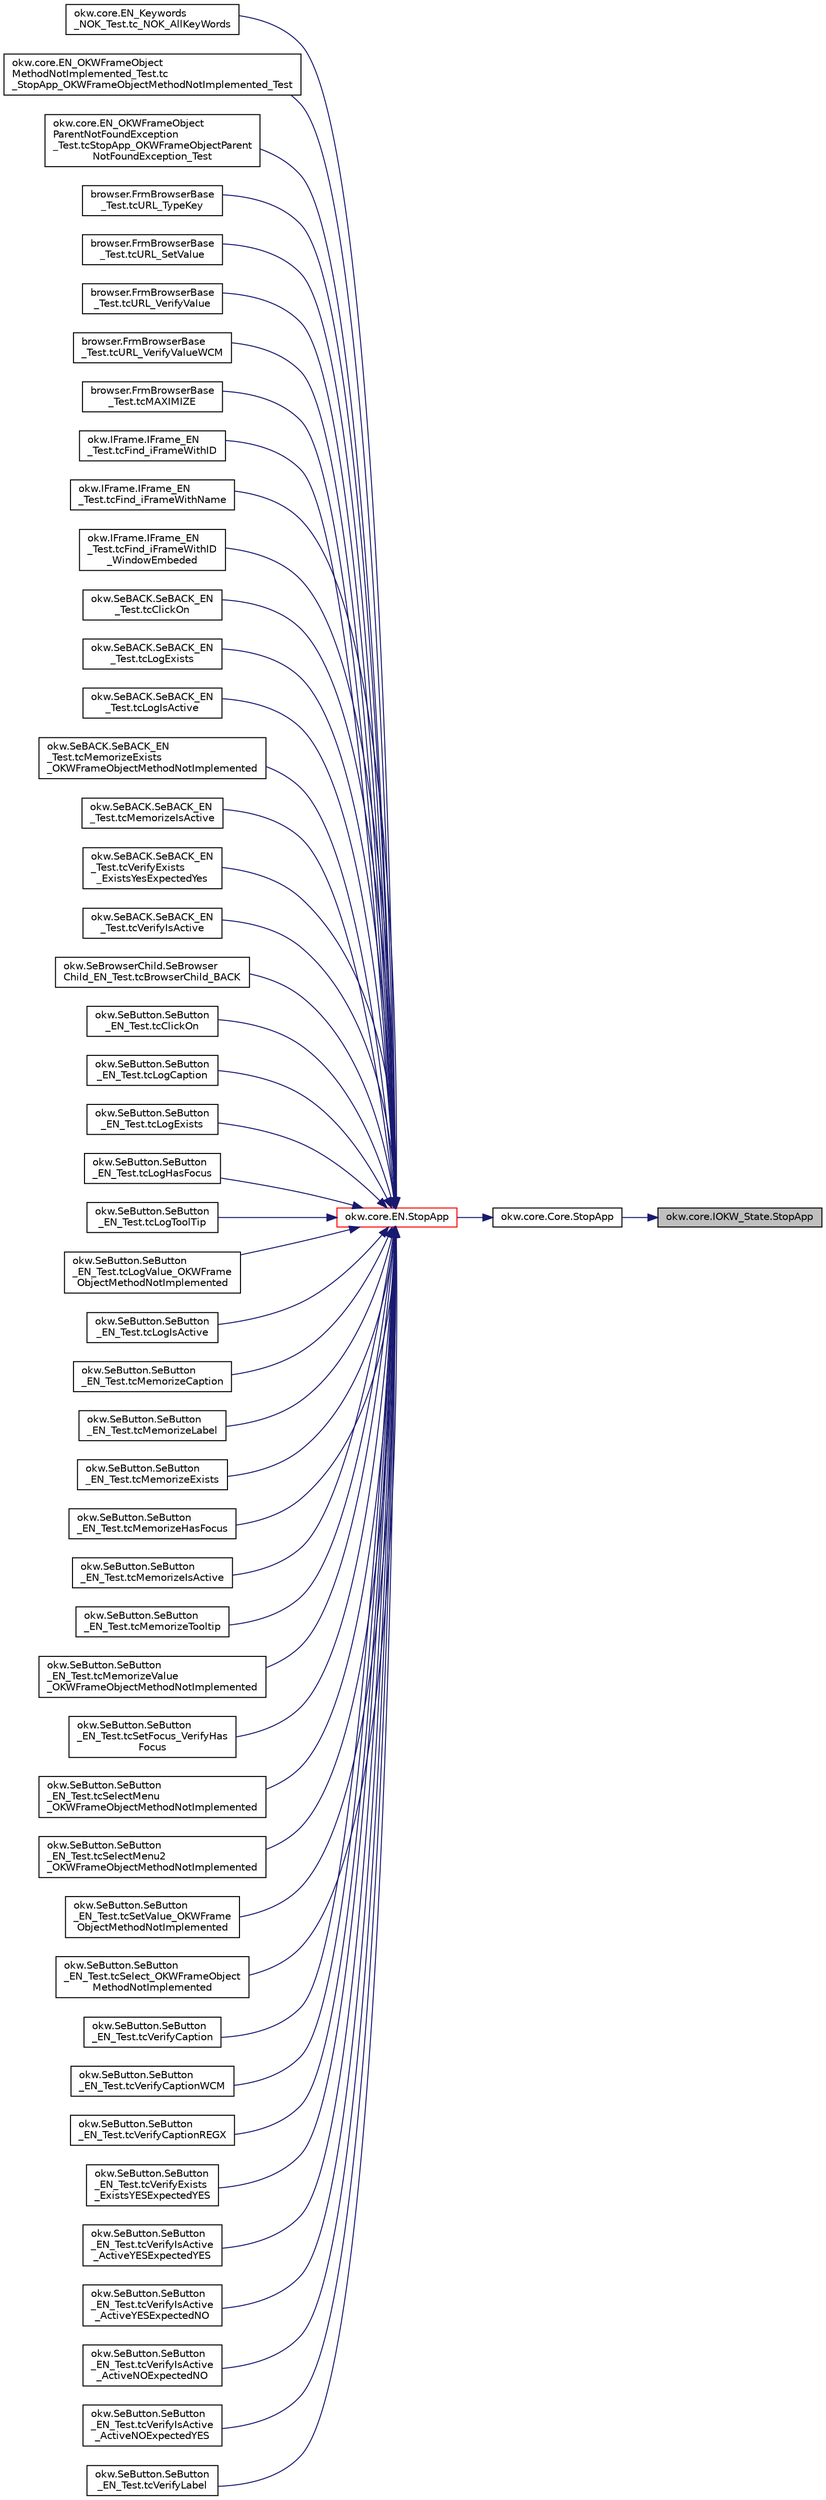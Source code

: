 digraph "okw.core.IOKW_State.StopApp"
{
 // INTERACTIVE_SVG=YES
 // LATEX_PDF_SIZE
  edge [fontname="Helvetica",fontsize="10",labelfontname="Helvetica",labelfontsize="10"];
  node [fontname="Helvetica",fontsize="10",shape=record];
  rankdir="RL";
  Node3243 [label="okw.core.IOKW_State.StopApp",height=0.2,width=0.4,color="black", fillcolor="grey75", style="filled", fontcolor="black",tooltip="Beendet eine gegebene Anwendung."];
  Node3243 -> Node3244 [dir="back",color="midnightblue",fontsize="10",style="solid",fontname="Helvetica"];
  Node3244 [label="okw.core.Core.StopApp",height=0.2,width=0.4,color="black", fillcolor="white", style="filled",URL="$classokw_1_1core_1_1_core.html#a13d953a145a5e1bc776785f8433ba69c",tooltip="Beendet eine gegebene Anwendung."];
  Node3244 -> Node3245 [dir="back",color="midnightblue",fontsize="10",style="solid",fontname="Helvetica"];
  Node3245 [label="okw.core.EN.StopApp",height=0.2,width=0.4,color="red", fillcolor="white", style="filled",URL="$classokw_1_1core_1_1_e_n.html#aba06d28c60512e1dc55902403abbd3f6",tooltip="Beendet eine gegebene Anwendung."];
  Node3245 -> Node3246 [dir="back",color="midnightblue",fontsize="10",style="solid",fontname="Helvetica"];
  Node3246 [label="okw.core.EN_Keywords\l_NOK_Test.tc_NOK_AllKeyWords",height=0.2,width=0.4,color="black", fillcolor="white", style="filled",URL="$classokw_1_1core_1_1_e_n___keywords___n_o_k___test.html#a81a960a2341dfb0e27da7871291c84dc",tooltip="Prüft methoden aufruf für einen einfachen Click."];
  Node3245 -> Node3247 [dir="back",color="midnightblue",fontsize="10",style="solid",fontname="Helvetica"];
  Node3247 [label="okw.core.EN_OKWFrameObject\lMethodNotImplemented_Test.tc\l_StopApp_OKWFrameObjectMethodNotImplemented_Test",height=0.2,width=0.4,color="black", fillcolor="white", style="filled",URL="$classokw_1_1core_1_1_e_n___o_k_w_frame_object_method_not_implemented___test.html#aa4a223d5b3bbca6172d688d79d5a4b37",tooltip="Prüft ob die Ausnahme OKWFrameObjectMethodNotImplemented von StopApp( AppName ) ausgelöst wird,..."];
  Node3245 -> Node3248 [dir="back",color="midnightblue",fontsize="10",style="solid",fontname="Helvetica"];
  Node3248 [label="okw.core.EN_OKWFrameObject\lParentNotFoundException\l_Test.tcStopApp_OKWFrameObjectParent\lNotFoundException_Test",height=0.2,width=0.4,color="black", fillcolor="white", style="filled",URL="$classokw_1_1core_1_1_e_n___o_k_w_frame_object_parent_not_found_exception___test.html#ae7055b243cb1586845dad1c26a0569b2",tooltip="Prüft ob die Ausnahme OKWFrameObjectParentNotFoundException ausgelöst wird, wenn das Frame zur gegebe..."];
  Node3245 -> Node3249 [dir="back",color="midnightblue",fontsize="10",style="solid",fontname="Helvetica"];
  Node3249 [label="browser.FrmBrowserBase\l_Test.tcURL_TypeKey",height=0.2,width=0.4,color="black", fillcolor="white", style="filled",URL="$classbrowser_1_1_frm_browser_base___test.html#a92a9bd4a76e27cda9ad2d68e0707240c",tooltip="Testet das Schlüsselwort TypeKey( FN, Val ) der Klasse SeURL."];
  Node3245 -> Node3250 [dir="back",color="midnightblue",fontsize="10",style="solid",fontname="Helvetica"];
  Node3250 [label="browser.FrmBrowserBase\l_Test.tcURL_SetValue",height=0.2,width=0.4,color="black", fillcolor="white", style="filled",URL="$classbrowser_1_1_frm_browser_base___test.html#aeec8207d2b5d95d4a5df71d83176f06e",tooltip="Testet das Schlüsselwort SetValue( FN ) der Klasse SeURL."];
  Node3245 -> Node3251 [dir="back",color="midnightblue",fontsize="10",style="solid",fontname="Helvetica"];
  Node3251 [label="browser.FrmBrowserBase\l_Test.tcURL_VerifyValue",height=0.2,width=0.4,color="black", fillcolor="white", style="filled",URL="$classbrowser_1_1_frm_browser_base___test.html#ad01c53c3708838d512938da461830fd9",tooltip="Testet das Schlüsselwort VerifyValueWCM( FN ) für das Virtuelle-GUI-Adapter URL Prüfen."];
  Node3245 -> Node3252 [dir="back",color="midnightblue",fontsize="10",style="solid",fontname="Helvetica"];
  Node3252 [label="browser.FrmBrowserBase\l_Test.tcURL_VerifyValueWCM",height=0.2,width=0.4,color="black", fillcolor="white", style="filled",URL="$classbrowser_1_1_frm_browser_base___test.html#a5e58bf20d8282c9d70074171013081fc",tooltip="Testet das Schlüsselwort VerifyValueWCM( FN ) für das Virtuelle-GUI-Adapter URL Prüfen."];
  Node3245 -> Node3253 [dir="back",color="midnightblue",fontsize="10",style="solid",fontname="Helvetica"];
  Node3253 [label="browser.FrmBrowserBase\l_Test.tcMAXIMIZE",height=0.2,width=0.4,color="black", fillcolor="white", style="filled",URL="$classbrowser_1_1_frm_browser_base___test.html#a89cb7ef0c50ef2010d3e5dafa639e54a",tooltip="Testet das Schlüsselwort VerifyValueWCM( FN ) für das Virtuelle-GUI-Adapter URL Prüfen."];
  Node3245 -> Node3254 [dir="back",color="midnightblue",fontsize="10",style="solid",fontname="Helvetica"];
  Node3254 [label="okw.IFrame.IFrame_EN\l_Test.tcFind_iFrameWithID",height=0.2,width=0.4,color="black", fillcolor="white", style="filled",URL="$classokw_1_1_i_frame_1_1_i_frame___e_n___test.html#ab1e815f02e65054073caf3ebc7419b7d",tooltip="Testet die Implementierung des Schlüsselwortes ClickOn( FN ) für Klasse SeBACK ."];
  Node3245 -> Node3255 [dir="back",color="midnightblue",fontsize="10",style="solid",fontname="Helvetica"];
  Node3255 [label="okw.IFrame.IFrame_EN\l_Test.tcFind_iFrameWithName",height=0.2,width=0.4,color="black", fillcolor="white", style="filled",URL="$classokw_1_1_i_frame_1_1_i_frame___e_n___test.html#a7dd33e09d8a90379b6007fffd3b79684",tooltip="Testet die Implementierung des Schlüsselwortes ClickOn( FN ) für Klasse SeBACK ."];
  Node3245 -> Node3256 [dir="back",color="midnightblue",fontsize="10",style="solid",fontname="Helvetica"];
  Node3256 [label="okw.IFrame.IFrame_EN\l_Test.tcFind_iFrameWithID\l_WindowEmbeded",height=0.2,width=0.4,color="black", fillcolor="white", style="filled",URL="$classokw_1_1_i_frame_1_1_i_frame___e_n___test.html#a7aaaee2e40921df4f548e8c908f2935b",tooltip="Testet die Implementierung des Schlüsselwortes ClickOn( FN ) für Klasse SeBACK ."];
  Node3245 -> Node3257 [dir="back",color="midnightblue",fontsize="10",style="solid",fontname="Helvetica"];
  Node3257 [label="okw.SeBACK.SeBACK_EN\l_Test.tcClickOn",height=0.2,width=0.4,color="black", fillcolor="white", style="filled",URL="$classokw_1_1_se_b_a_c_k_1_1_se_b_a_c_k___e_n___test.html#a0e32291310df90adbd08934a4dafd595",tooltip="Testet die Implementierung des Schlüsselwortes ClickOn( FN ) für Klasse SeBACK ."];
  Node3245 -> Node3258 [dir="back",color="midnightblue",fontsize="10",style="solid",fontname="Helvetica"];
  Node3258 [label="okw.SeBACK.SeBACK_EN\l_Test.tcLogExists",height=0.2,width=0.4,color="black", fillcolor="white", style="filled",URL="$classokw_1_1_se_b_a_c_k_1_1_se_b_a_c_k___e_n___test.html#a6a172b2a85fe0db31d46183048be94cc",tooltip="Testet das Schlüsselwort LogExists( FN ) eines SeBACK Prüfen."];
  Node3245 -> Node3259 [dir="back",color="midnightblue",fontsize="10",style="solid",fontname="Helvetica"];
  Node3259 [label="okw.SeBACK.SeBACK_EN\l_Test.tcLogIsActive",height=0.2,width=0.4,color="black", fillcolor="white", style="filled",URL="$classokw_1_1_se_b_a_c_k_1_1_se_b_a_c_k___e_n___test.html#a87dcc43e21c2143369d3bb69360aaf70",tooltip="Teste das Schlüsselwort LogIsActive( FN ) eines SeBACK prüfen."];
  Node3245 -> Node3260 [dir="back",color="midnightblue",fontsize="10",style="solid",fontname="Helvetica"];
  Node3260 [label="okw.SeBACK.SeBACK_EN\l_Test.tcMemorizeExists\l_OKWFrameObjectMethodNotImplemented",height=0.2,width=0.4,color="black", fillcolor="white", style="filled",URL="$classokw_1_1_se_b_a_c_k_1_1_se_b_a_c_k___e_n___test.html#a216f20ac0d64b78675a285836ee8449a",tooltip="Testet das Schlüsselwort MemorizeExists( FN, Val ) eines SeBACK Prüfen."];
  Node3245 -> Node3261 [dir="back",color="midnightblue",fontsize="10",style="solid",fontname="Helvetica"];
  Node3261 [label="okw.SeBACK.SeBACK_EN\l_Test.tcMemorizeIsActive",height=0.2,width=0.4,color="black", fillcolor="white", style="filled",URL="$classokw_1_1_se_b_a_c_k_1_1_se_b_a_c_k___e_n___test.html#a6fec92f9be648729f1b3b40e7366fb5e",tooltip="Teste das Schlüsselwort MemorizeIsActive( FN, MemKey ) eines SeBACK Prüfen."];
  Node3245 -> Node3262 [dir="back",color="midnightblue",fontsize="10",style="solid",fontname="Helvetica"];
  Node3262 [label="okw.SeBACK.SeBACK_EN\l_Test.tcVerifyExists\l_ExistsYesExpectedYes",height=0.2,width=0.4,color="black", fillcolor="white", style="filled",URL="$classokw_1_1_se_b_a_c_k_1_1_se_b_a_c_k___e_n___test.html#a054bc346b01a039723a8ed82d280c0db",tooltip="Prüft ob das BACK existiert."];
  Node3245 -> Node3263 [dir="back",color="midnightblue",fontsize="10",style="solid",fontname="Helvetica"];
  Node3263 [label="okw.SeBACK.SeBACK_EN\l_Test.tcVerifyIsActive",height=0.2,width=0.4,color="black", fillcolor="white", style="filled",URL="$classokw_1_1_se_b_a_c_k_1_1_se_b_a_c_k___e_n___test.html#a1df415b98469ce6e7d5eca09f37b31f2",tooltip="Prüft, ob die Methode VerifyIsActive für BACK implementiert ist."];
  Node3245 -> Node3264 [dir="back",color="midnightblue",fontsize="10",style="solid",fontname="Helvetica"];
  Node3264 [label="okw.SeBrowserChild.SeBrowser\lChild_EN_Test.tcBrowserChild_BACK",height=0.2,width=0.4,color="black", fillcolor="white", style="filled",URL="$classokw_1_1_se_browser_child_1_1_se_browser_child___e_n___test.html#a4703e5b03d257da4cbf1be9964e2d96b",tooltip="Prüft ob bei nicht vorhandenem Browserchild die Exception \"\" ausgelöst wird."];
  Node3245 -> Node3265 [dir="back",color="midnightblue",fontsize="10",style="solid",fontname="Helvetica"];
  Node3265 [label="okw.SeButton.SeButton\l_EN_Test.tcClickOn",height=0.2,width=0.4,color="black", fillcolor="white", style="filled",URL="$classokw_1_1_se_button_1_1_se_button___e_n___test.html#a98abeffc57ddad13d3ec78817622ec1b",tooltip="Test des Schlüsselwortes ClickOn für den GUI-Adapter SeButton."];
  Node3245 -> Node3266 [dir="back",color="midnightblue",fontsize="10",style="solid",fontname="Helvetica"];
  Node3266 [label="okw.SeButton.SeButton\l_EN_Test.tcLogCaption",height=0.2,width=0.4,color="black", fillcolor="white", style="filled",URL="$classokw_1_1_se_button_1_1_se_button___e_n___test.html#ac2f5bde4fba161613d49adfd3d04ec86",tooltip="Test des Schlüsselwortes LogCaption für den GUI-Adapter SeButton."];
  Node3245 -> Node3267 [dir="back",color="midnightblue",fontsize="10",style="solid",fontname="Helvetica"];
  Node3267 [label="okw.SeButton.SeButton\l_EN_Test.tcLogExists",height=0.2,width=0.4,color="black", fillcolor="white", style="filled",URL="$classokw_1_1_se_button_1_1_se_button___e_n___test.html#afd31aef38520eb2f1352c5852197f100",tooltip="Test des Schlüsselwortes LogExists für den GUI-Adapter SeButton."];
  Node3245 -> Node3268 [dir="back",color="midnightblue",fontsize="10",style="solid",fontname="Helvetica"];
  Node3268 [label="okw.SeButton.SeButton\l_EN_Test.tcLogHasFocus",height=0.2,width=0.4,color="black", fillcolor="white", style="filled",URL="$classokw_1_1_se_button_1_1_se_button___e_n___test.html#a49539de775afe7bca40d6f152ce1e99e",tooltip="Test des Schlüsselwortes LogHasFocus für den GUI-Adapter SeButton."];
  Node3245 -> Node3269 [dir="back",color="midnightblue",fontsize="10",style="solid",fontname="Helvetica"];
  Node3269 [label="okw.SeButton.SeButton\l_EN_Test.tcLogToolTip",height=0.2,width=0.4,color="black", fillcolor="white", style="filled",URL="$classokw_1_1_se_button_1_1_se_button___e_n___test.html#a30259b96b5a11695b06f9c4b8e025f0f",tooltip="Test des Schlüsselwortes LogTooltip für den GUI-Adapter SeButton."];
  Node3245 -> Node3270 [dir="back",color="midnightblue",fontsize="10",style="solid",fontname="Helvetica"];
  Node3270 [label="okw.SeButton.SeButton\l_EN_Test.tcLogValue_OKWFrame\lObjectMethodNotImplemented",height=0.2,width=0.4,color="black", fillcolor="white", style="filled",URL="$classokw_1_1_se_button_1_1_se_button___e_n___test.html#acd5b9cd32ce2490c8224f1962139950b",tooltip="Test des Schlüsselwortes LogTooltip für den GUI-Adapter SeButton."];
  Node3245 -> Node3271 [dir="back",color="midnightblue",fontsize="10",style="solid",fontname="Helvetica"];
  Node3271 [label="okw.SeButton.SeButton\l_EN_Test.tcLogIsActive",height=0.2,width=0.4,color="black", fillcolor="white", style="filled",URL="$classokw_1_1_se_button_1_1_se_button___e_n___test.html#a4596fef9ffca45bceb0df680ef0e3ed7",tooltip="Test des Schlüsselwortes LogIsaCTIVE für den GUI-Adapter SeButton."];
  Node3245 -> Node3272 [dir="back",color="midnightblue",fontsize="10",style="solid",fontname="Helvetica"];
  Node3272 [label="okw.SeButton.SeButton\l_EN_Test.tcMemorizeCaption",height=0.2,width=0.4,color="black", fillcolor="white", style="filled",URL="$classokw_1_1_se_button_1_1_se_button___e_n___test.html#a9945d7e2b928f3055a48cfdd63c5c7f7",tooltip="Test des Schlüsselwortes MemorizeCaption für den GUI-Adapter SeButton."];
  Node3245 -> Node3273 [dir="back",color="midnightblue",fontsize="10",style="solid",fontname="Helvetica"];
  Node3273 [label="okw.SeButton.SeButton\l_EN_Test.tcMemorizeLabel",height=0.2,width=0.4,color="black", fillcolor="white", style="filled",URL="$classokw_1_1_se_button_1_1_se_button___e_n___test.html#abf28e6329df074217d8c0bc889fdb9b4",tooltip="Test des Schlüsselwortes MemorizeCaption für den GUI-Adapter SeButton."];
  Node3245 -> Node3274 [dir="back",color="midnightblue",fontsize="10",style="solid",fontname="Helvetica"];
  Node3274 [label="okw.SeButton.SeButton\l_EN_Test.tcMemorizeExists",height=0.2,width=0.4,color="black", fillcolor="white", style="filled",URL="$classokw_1_1_se_button_1_1_se_button___e_n___test.html#a20800e29ef36853176b5c9967a8b161b",tooltip="Test des Schlüsselwortes MemorizeExists für den GUI-Adapter SeButton."];
  Node3245 -> Node3275 [dir="back",color="midnightblue",fontsize="10",style="solid",fontname="Helvetica"];
  Node3275 [label="okw.SeButton.SeButton\l_EN_Test.tcMemorizeHasFocus",height=0.2,width=0.4,color="black", fillcolor="white", style="filled",URL="$classokw_1_1_se_button_1_1_se_button___e_n___test.html#a9707ba1526eeda75c8fa41e1e8164aa0",tooltip="Test des Schlüsselwortes MemorizeHasFocus für den GUI-Adapter SeButton."];
  Node3245 -> Node3276 [dir="back",color="midnightblue",fontsize="10",style="solid",fontname="Helvetica"];
  Node3276 [label="okw.SeButton.SeButton\l_EN_Test.tcMemorizeIsActive",height=0.2,width=0.4,color="black", fillcolor="white", style="filled",URL="$classokw_1_1_se_button_1_1_se_button___e_n___test.html#a6598b01b18a4f5b518b5d610d1c8d290",tooltip="Test des Schlüsselwortes MemorizeIsActive für den GUI-Adapter SeButton."];
  Node3245 -> Node3277 [dir="back",color="midnightblue",fontsize="10",style="solid",fontname="Helvetica"];
  Node3277 [label="okw.SeButton.SeButton\l_EN_Test.tcMemorizeTooltip",height=0.2,width=0.4,color="black", fillcolor="white", style="filled",URL="$classokw_1_1_se_button_1_1_se_button___e_n___test.html#ab5f86f97a634753914c8c2b08b155a05",tooltip="Test des Schlüsselwortes MemorizeTooltip für den GUI-Adapter SeButton."];
  Node3245 -> Node3278 [dir="back",color="midnightblue",fontsize="10",style="solid",fontname="Helvetica"];
  Node3278 [label="okw.SeButton.SeButton\l_EN_Test.tcMemorizeValue\l_OKWFrameObjectMethodNotImplemented",height=0.2,width=0.4,color="black", fillcolor="white", style="filled",URL="$classokw_1_1_se_button_1_1_se_button___e_n___test.html#a6ce31a8317e7da703ae5cfce85cf7f6b",tooltip="Test des Schlüsselwortes MemorizeValue für den GUI-Adapter SeButton."];
  Node3245 -> Node3279 [dir="back",color="midnightblue",fontsize="10",style="solid",fontname="Helvetica"];
  Node3279 [label="okw.SeButton.SeButton\l_EN_Test.tcSetFocus_VerifyHas\lFocus",height=0.2,width=0.4,color="black", fillcolor="white", style="filled",URL="$classokw_1_1_se_button_1_1_se_button___e_n___test.html#aae80c3c05016ea5b9f387ee64c1efd1f",tooltip="Test des Schlüsselwortes SetFocus und VerifyHasFocus für den GUI-Adapter SeButton."];
  Node3245 -> Node3280 [dir="back",color="midnightblue",fontsize="10",style="solid",fontname="Helvetica"];
  Node3280 [label="okw.SeButton.SeButton\l_EN_Test.tcSelectMenu\l_OKWFrameObjectMethodNotImplemented",height=0.2,width=0.4,color="black", fillcolor="white", style="filled",URL="$classokw_1_1_se_button_1_1_se_button___e_n___test.html#ab1af03c3f8c8a60a122e80196137e310",tooltip="Test des Schlüsselwortes SelectMenu( FN ) für den GUI-Adapter SeButton."];
  Node3245 -> Node3281 [dir="back",color="midnightblue",fontsize="10",style="solid",fontname="Helvetica"];
  Node3281 [label="okw.SeButton.SeButton\l_EN_Test.tcSelectMenu2\l_OKWFrameObjectMethodNotImplemented",height=0.2,width=0.4,color="black", fillcolor="white", style="filled",URL="$classokw_1_1_se_button_1_1_se_button___e_n___test.html#af81903ac5af9b1a3786f833efda23b6c",tooltip="Test des Schlüsselwortes SelectMenu( FN, Val ) für den GUI-Adapter SeButton."];
  Node3245 -> Node3282 [dir="back",color="midnightblue",fontsize="10",style="solid",fontname="Helvetica"];
  Node3282 [label="okw.SeButton.SeButton\l_EN_Test.tcSetValue_OKWFrame\lObjectMethodNotImplemented",height=0.2,width=0.4,color="black", fillcolor="white", style="filled",URL="$classokw_1_1_se_button_1_1_se_button___e_n___test.html#a389a3cec8d03ea5d040c522044820500",tooltip="Test des Schlüsselwortes SetValue( FN, Val ) für den GUI-Adapter SeButton."];
  Node3245 -> Node3283 [dir="back",color="midnightblue",fontsize="10",style="solid",fontname="Helvetica"];
  Node3283 [label="okw.SeButton.SeButton\l_EN_Test.tcSelect_OKWFrameObject\lMethodNotImplemented",height=0.2,width=0.4,color="black", fillcolor="white", style="filled",URL="$classokw_1_1_se_button_1_1_se_button___e_n___test.html#a12322fc6248240d4d3d1281369028149",tooltip="Test des Schlüsselwortes Select( FN, Val ) für den GUI-Adapter SeButton."];
  Node3245 -> Node3284 [dir="back",color="midnightblue",fontsize="10",style="solid",fontname="Helvetica"];
  Node3284 [label="okw.SeButton.SeButton\l_EN_Test.tcVerifyCaption",height=0.2,width=0.4,color="black", fillcolor="white", style="filled",URL="$classokw_1_1_se_button_1_1_se_button___e_n___test.html#a38a4d33d43d171f041234ae1052fabd2",tooltip="Test des Schlüsselwortes VerifyCaption für den GUI-Adapter SeButton."];
  Node3245 -> Node3285 [dir="back",color="midnightblue",fontsize="10",style="solid",fontname="Helvetica"];
  Node3285 [label="okw.SeButton.SeButton\l_EN_Test.tcVerifyCaptionWCM",height=0.2,width=0.4,color="black", fillcolor="white", style="filled",URL="$classokw_1_1_se_button_1_1_se_button___e_n___test.html#aadb669e90ae21a754d5f827cca744e00",tooltip="Test des Schlüsselwortes VerifyCaptionWCM für den GUI-Adapter SeButton."];
  Node3245 -> Node3286 [dir="back",color="midnightblue",fontsize="10",style="solid",fontname="Helvetica"];
  Node3286 [label="okw.SeButton.SeButton\l_EN_Test.tcVerifyCaptionREGX",height=0.2,width=0.4,color="black", fillcolor="white", style="filled",URL="$classokw_1_1_se_button_1_1_se_button___e_n___test.html#abb99992da9e787b94ed039dc415d49f0",tooltip="Test des Schlüsselwortes VerifyCaptionREGX für den GUI-Adapter SeButton."];
  Node3245 -> Node3287 [dir="back",color="midnightblue",fontsize="10",style="solid",fontname="Helvetica"];
  Node3287 [label="okw.SeButton.SeButton\l_EN_Test.tcVerifyExists\l_ExistsYESExpectedYES",height=0.2,width=0.4,color="black", fillcolor="white", style="filled",URL="$classokw_1_1_se_button_1_1_se_button___e_n___test.html#a813004a00101e845ab8208241891b843",tooltip="Test des Schlüsselwortes VerifyExists für den GUI-Adapter SeButton."];
  Node3245 -> Node3288 [dir="back",color="midnightblue",fontsize="10",style="solid",fontname="Helvetica"];
  Node3288 [label="okw.SeButton.SeButton\l_EN_Test.tcVerifyIsActive\l_ActiveYESExpectedYES",height=0.2,width=0.4,color="black", fillcolor="white", style="filled",URL="$classokw_1_1_se_button_1_1_se_button___e_n___test.html#ad4ae927522571dcec4f51a082ba15fab",tooltip="Test des Schlüsselwortes VerifyIsActive für den GUI-Adapter SeButton."];
  Node3245 -> Node3289 [dir="back",color="midnightblue",fontsize="10",style="solid",fontname="Helvetica"];
  Node3289 [label="okw.SeButton.SeButton\l_EN_Test.tcVerifyIsActive\l_ActiveYESExpectedNO",height=0.2,width=0.4,color="black", fillcolor="white", style="filled",URL="$classokw_1_1_se_button_1_1_se_button___e_n___test.html#a3295d69853462e6795d10312257f2958",tooltip="Test des Schlüsselwortes VerifyIsActive für den GUI-Adapter SeButton."];
  Node3245 -> Node3290 [dir="back",color="midnightblue",fontsize="10",style="solid",fontname="Helvetica"];
  Node3290 [label="okw.SeButton.SeButton\l_EN_Test.tcVerifyIsActive\l_ActiveNOExpectedNO",height=0.2,width=0.4,color="black", fillcolor="white", style="filled",URL="$classokw_1_1_se_button_1_1_se_button___e_n___test.html#afb1db42499109698f522a240c9e57a94",tooltip="Test des Schlüsselwortes VerifyIsActive für den GUI-Adapter SeButton."];
  Node3245 -> Node3291 [dir="back",color="midnightblue",fontsize="10",style="solid",fontname="Helvetica"];
  Node3291 [label="okw.SeButton.SeButton\l_EN_Test.tcVerifyIsActive\l_ActiveNOExpectedYES",height=0.2,width=0.4,color="black", fillcolor="white", style="filled",URL="$classokw_1_1_se_button_1_1_se_button___e_n___test.html#a0e6b4fcc17323aba8f032237d2612c92",tooltip="Test des Schlüsselwortes VerifyIsActive für den GUI-Adapter SeButton."];
  Node3245 -> Node3292 [dir="back",color="midnightblue",fontsize="10",style="solid",fontname="Helvetica"];
  Node3292 [label="okw.SeButton.SeButton\l_EN_Test.tcVerifyLabel",height=0.2,width=0.4,color="black", fillcolor="white", style="filled",URL="$classokw_1_1_se_button_1_1_se_button___e_n___test.html#a5b37608bfe96e5127f4c26f0d91ea047",tooltip="Test des Schlüsselwortes VerifyLabel für den GUI-Adapter SeButton."];
}
